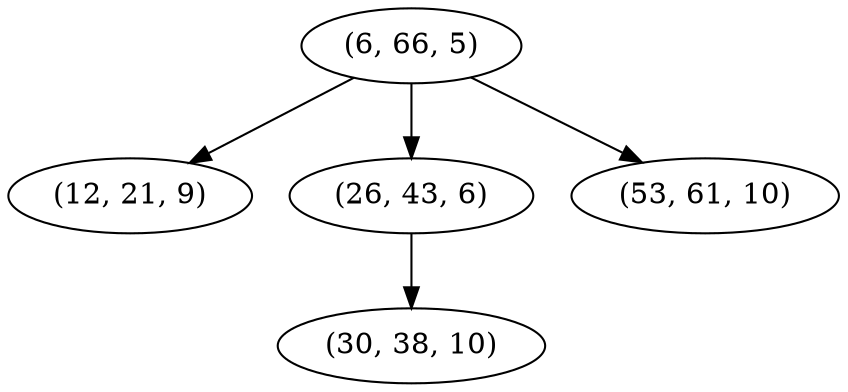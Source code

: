 digraph tree {
    "(6, 66, 5)";
    "(12, 21, 9)";
    "(26, 43, 6)";
    "(30, 38, 10)";
    "(53, 61, 10)";
    "(6, 66, 5)" -> "(12, 21, 9)";
    "(6, 66, 5)" -> "(26, 43, 6)";
    "(6, 66, 5)" -> "(53, 61, 10)";
    "(26, 43, 6)" -> "(30, 38, 10)";
}
